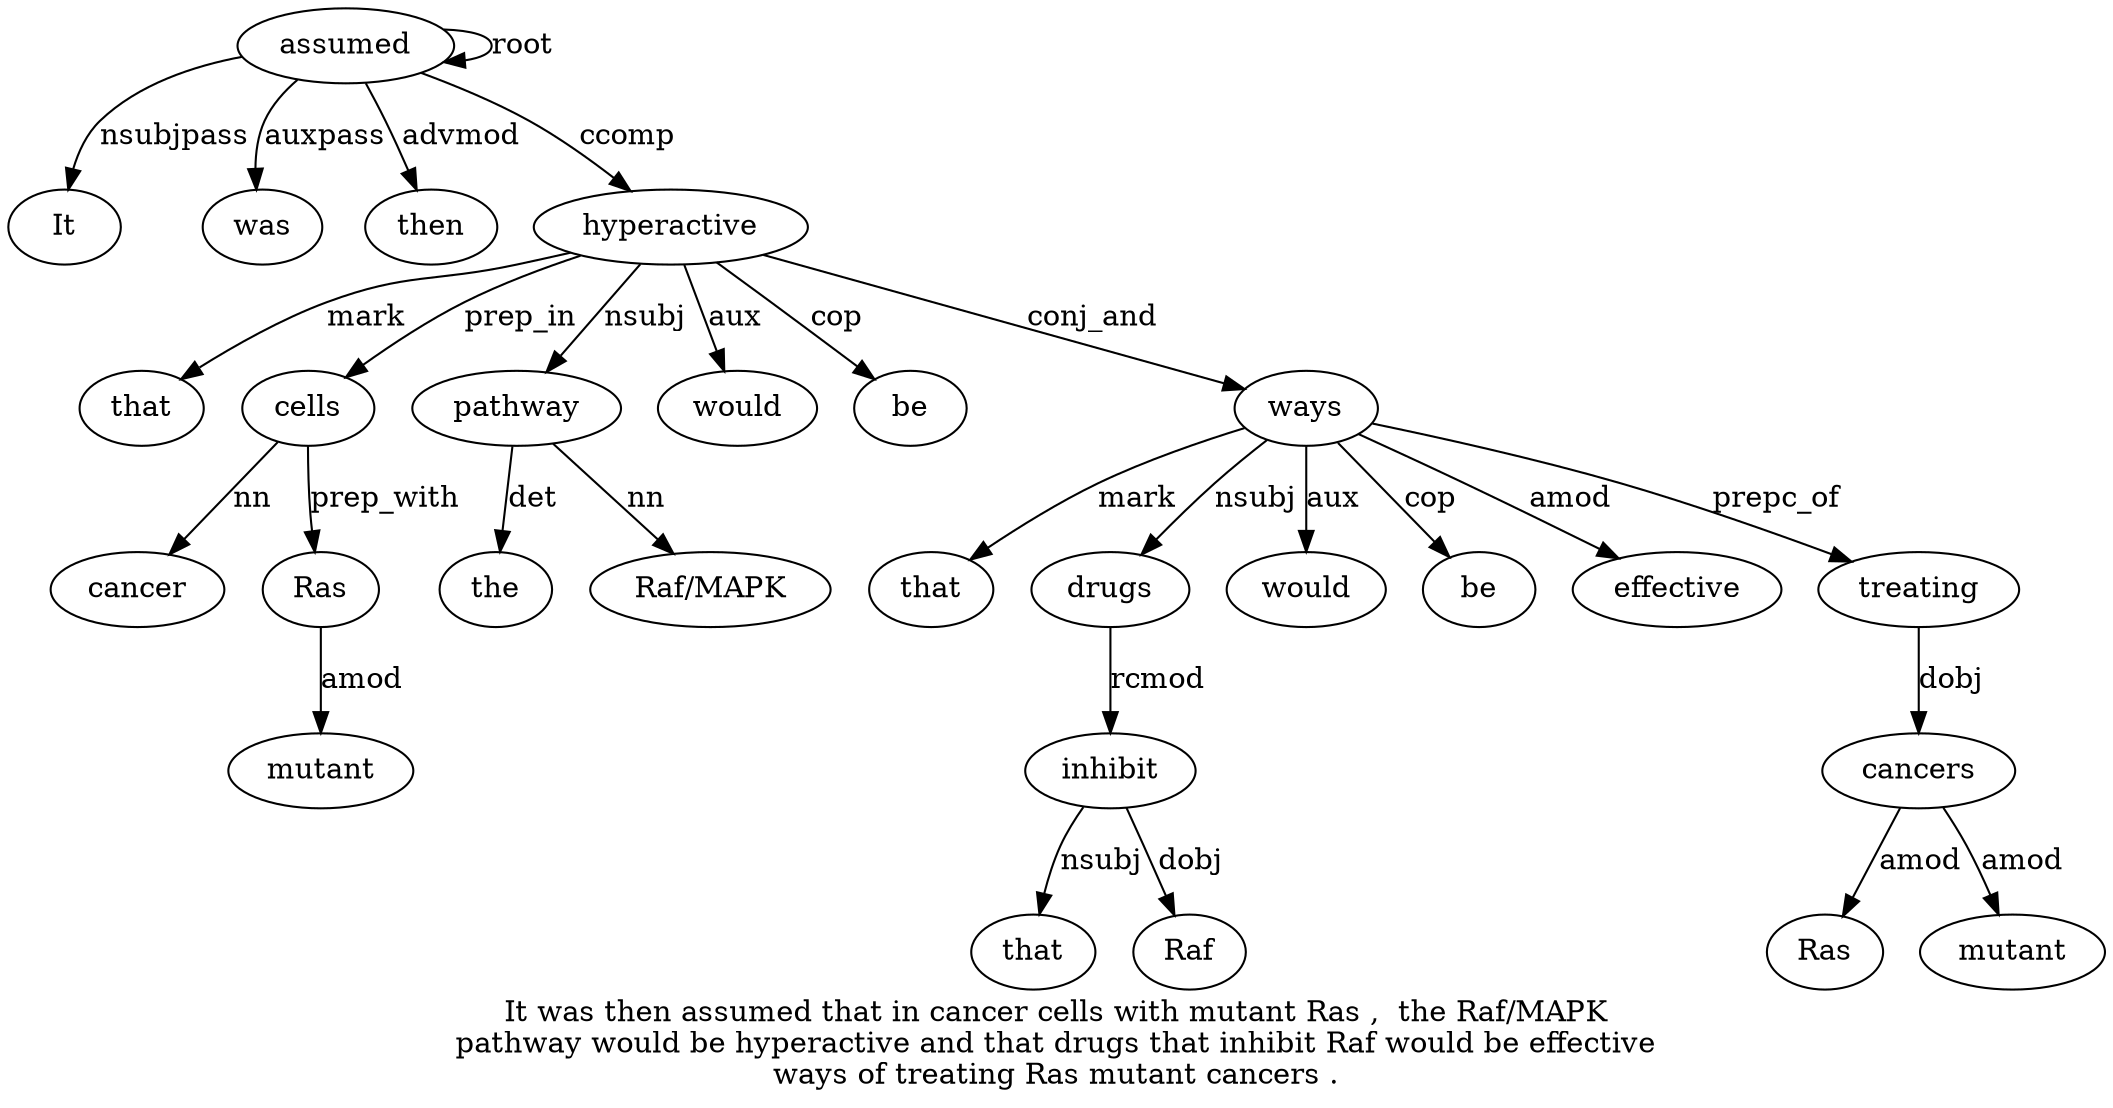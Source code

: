 digraph "It was then assumed that in cancer cells with mutant Ras ,  the Raf/MAPK pathway would be hyperactive and that drugs that inhibit Raf would be effective ways of treating Ras mutant cancers ." {
label="It was then assumed that in cancer cells with mutant Ras ,  the Raf/MAPK
pathway would be hyperactive and that drugs that inhibit Raf would be effective
ways of treating Ras mutant cancers .";
assumed4 [style=filled, fillcolor=white, label=assumed];
It1 [style=filled, fillcolor=white, label=It];
assumed4 -> It1  [label=nsubjpass];
was2 [style=filled, fillcolor=white, label=was];
assumed4 -> was2  [label=auxpass];
then3 [style=filled, fillcolor=white, label=then];
assumed4 -> then3  [label=advmod];
assumed4 -> assumed4  [label=root];
hyperactive18 [style=filled, fillcolor=white, label=hyperactive];
that5 [style=filled, fillcolor=white, label=that];
hyperactive18 -> that5  [label=mark];
cells8 [style=filled, fillcolor=white, label=cells];
cancer7 [style=filled, fillcolor=white, label=cancer];
cells8 -> cancer7  [label=nn];
hyperactive18 -> cells8  [label=prep_in];
Ras11 [style=filled, fillcolor=white, label=Ras];
mutant10 [style=filled, fillcolor=white, label=mutant];
Ras11 -> mutant10  [label=amod];
cells8 -> Ras11  [label=prep_with];
pathway15 [style=filled, fillcolor=white, label=pathway];
the13 [style=filled, fillcolor=white, label=the];
pathway15 -> the13  [label=det];
"Raf/MAPK14" [style=filled, fillcolor=white, label="Raf/MAPK"];
pathway15 -> "Raf/MAPK14"  [label=nn];
hyperactive18 -> pathway15  [label=nsubj];
would16 [style=filled, fillcolor=white, label=would];
hyperactive18 -> would16  [label=aux];
be17 [style=filled, fillcolor=white, label=be];
hyperactive18 -> be17  [label=cop];
assumed4 -> hyperactive18  [label=ccomp];
ways28 [style=filled, fillcolor=white, label=ways];
that20 [style=filled, fillcolor=white, label=that];
ways28 -> that20  [label=mark];
drugs21 [style=filled, fillcolor=white, label=drugs];
ways28 -> drugs21  [label=nsubj];
inhibit23 [style=filled, fillcolor=white, label=inhibit];
that22 [style=filled, fillcolor=white, label=that];
inhibit23 -> that22  [label=nsubj];
drugs21 -> inhibit23  [label=rcmod];
Raf24 [style=filled, fillcolor=white, label=Raf];
inhibit23 -> Raf24  [label=dobj];
would25 [style=filled, fillcolor=white, label=would];
ways28 -> would25  [label=aux];
be26 [style=filled, fillcolor=white, label=be];
ways28 -> be26  [label=cop];
effective27 [style=filled, fillcolor=white, label=effective];
ways28 -> effective27  [label=amod];
hyperactive18 -> ways28  [label=conj_and];
treating30 [style=filled, fillcolor=white, label=treating];
ways28 -> treating30  [label=prepc_of];
cancers33 [style=filled, fillcolor=white, label=cancers];
Ras31 [style=filled, fillcolor=white, label=Ras];
cancers33 -> Ras31  [label=amod];
mutant32 [style=filled, fillcolor=white, label=mutant];
cancers33 -> mutant32  [label=amod];
treating30 -> cancers33  [label=dobj];
}
